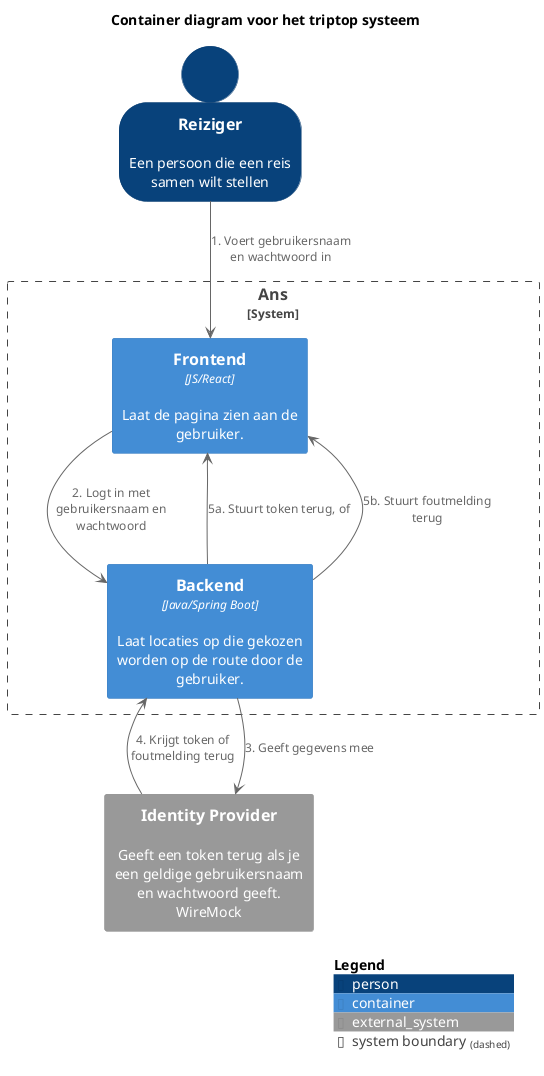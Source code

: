 @startuml

!include <C4/C4>
!include <C4/C4_Context>
!include <C4/C4_Container>

SHOW_PERSON_OUTLINE()

AddRelTag("sync/async", $textColor=$ARROW_FONT_COLOR, $lineColor=$ARROW_COLOR, $lineStyle=DottedLine())

title Container diagram voor het triptop systeem

Person(reiziger, Reiziger, "Een persoon die een reis samen wilt stellen")

System_Ext(wiremock, "Identity Provider", "Geeft een token terug als je een geldige gebruikersnaam en wachtwoord geeft. WireMock")

System_Boundary("key_boundary", "Ans", $tags="") {
    Container(frontend, "Frontend", $techn="JS/React", $descr="Laat de pagina zien aan de gebruiker.", $tags="", $link="")
    Container(backend, "Backend", $techn="Java/Spring Boot", $descr="Laat locaties op die gekozen worden op de route door de gebruiker.", $tags="", $link="")
 }

reiziger --> frontend : 1. Voert gebruikersnaam en wachtwoord in
frontend --> backend : 2. Logt in met gebruikersnaam en wachtwoord
backend --> wiremock : 3. Geeft gegevens mee
wiremock --> backend : 4. Krijgt token of foutmelding terug
backend --> frontend : 5a. Stuurt token terug, of
backend --> frontend : 5b. Stuurt foutmelding terug

SHOW_LEGEND()

@enduml